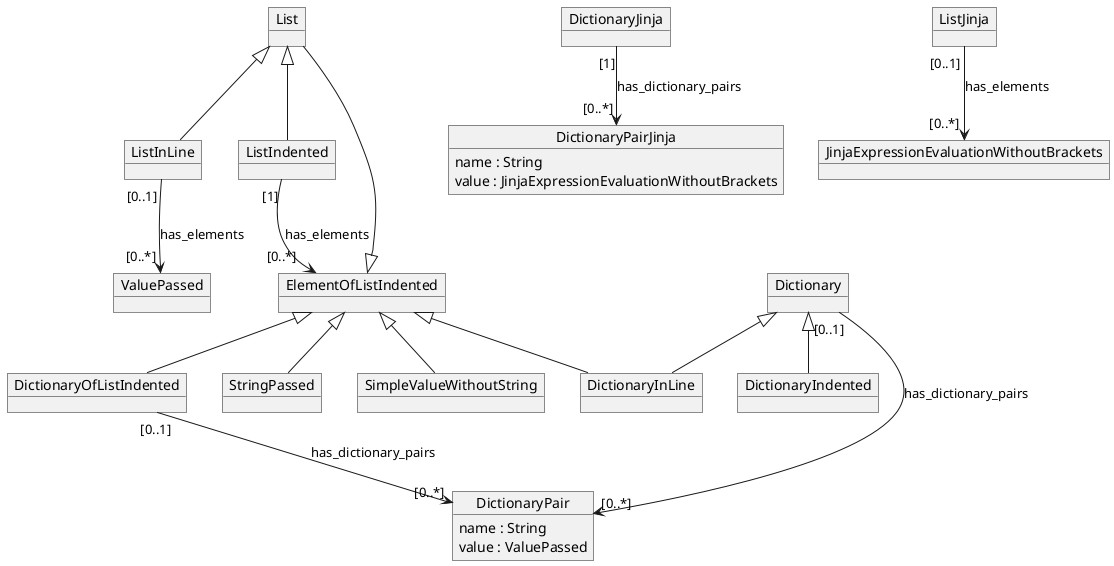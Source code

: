 @startuml
object ValuePassed

object Dictionary
object DictionaryInLine
object DictionaryIndented

Dictionary <|-- DictionaryInLine
Dictionary <|-- DictionaryIndented

object DictionaryPair {
  name : String
  value : ValuePassed
}

Dictionary "[0..1]" --> "[0..*]" DictionaryPair : has_dictionary_pairs

object DictionaryJinja

object DictionaryPairJinja {
  name : String
  value : JinjaExpressionEvaluationWithoutBrackets
}

DictionaryJinja "[1]" --> "[0..*]" DictionaryPairJinja : has_dictionary_pairs

object List
object ListInLine
object ListIndented
object ElementOfListIndented

ListInLine "[0..1]" --> "[0..*]" ValuePassed : has_elements

ListIndented "[1]" --> "[0..*]" ElementOfListIndented : has_elements

object StringPassed
object SimpleValueWithoutString
object DictionaryOfListIndented

DictionaryOfListIndented "[0..1]" --> "[0..*]" DictionaryPair : has_dictionary_pairs

ElementOfListIndented <|-- StringPassed
ElementOfListIndented <|-- SimpleValueWithoutString
ElementOfListIndented <|-- DictionaryInLine
ElementOfListIndented <|-- DictionaryOfListIndented
ElementOfListIndented <|-- List

List <|-- ListInLine
List <|-- ListIndented

object ListJinja
object JinjaExpressionEvaluationWithoutBrackets

ListJinja "[0..1]" --> "[0..*]" JinjaExpressionEvaluationWithoutBrackets : has_elements

@enduml